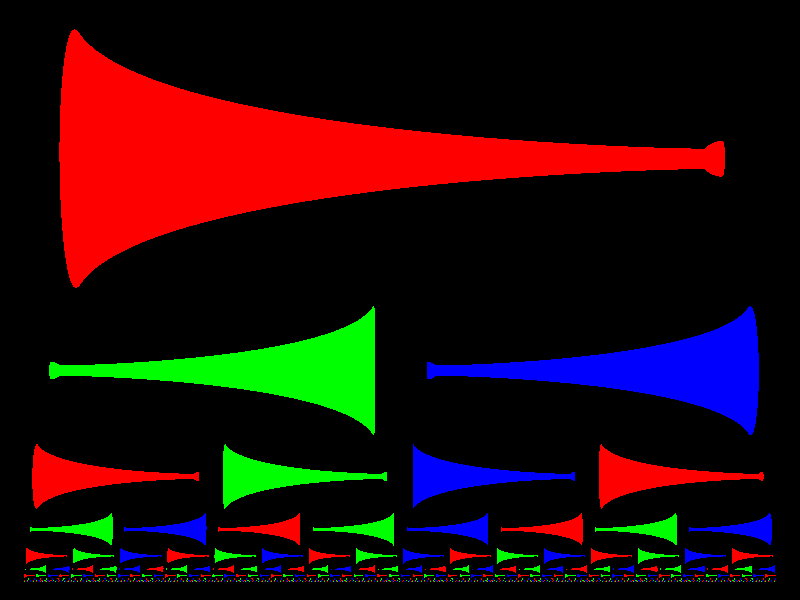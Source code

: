 camera {
  right 2*x
  location <0, 0, -10>
  look_at <0, 0, 0>
  angle 24
}

light_source { <-5, 20, -10>, color rgb 1 }
light_source { <5, 20, -10>, color rgb 1 }

// Vuvuzela, with mouthpiece around <2, 0, 0>, flare around <-2, 0, 0>, and max
// diameter around 1.
#declare Vuvuzela = lathe {
  bezier_spline
  24,
  // mouthpiece
  <0.001, 0.2>, <0.001, 0.2>, <0.06, 0.11>, <0.06, 0.1>,
  <0.06, 0.1>, <0.06, 0.09>, <0.07, 0.09>, <0.07, 0.1>,
  <0.07, 0.1>, <0.07, 0.15>, <0.05, 0.19>, <0.04, 0.2>,
  // rest of the vuvuzela
  <0.04, 0.2>, <0.04125, 0.6>, <0.1, 3.5>, <0.5, 3.9>,
  <0.5, 3.9>, <0.51, 3.91>, <0.51, 3.92>, <0.5, 3.92>,
  <0.5, 3.92>, <0.49, 3.92>, <0.1, 3.8>, <0.001, 3.8>
  sturm

  translate -2*y
  scale 0.9
  rotate 90*z
};

#declare VuvuzelaColors = array[3] {
  color rgb <1, 0, 0>,
  color rgb <0, 1, 0>,
  color rgb <0, 0, 1>,
};
#declare VuvuzelaColorCount = dimension_size(VuvuzelaColors, 1);

#declare VuvuzelaNumber = 0;
#for (Exponent, 0, 10)
  #declare ColumnCount = pow(2, Exponent);
  #for (Column, 0, ColumnCount - 1)
    object {
      Vuvuzela

      no_shadow

      texture {
        pigment {
          color VuvuzelaColors[mod(VuvuzelaNumber, VuvuzelaColorCount)]
        }
        finish {
          ambient 0.1
          phong 0.5 phong_size 40
        }
        normal {
          bozo 0.2
          scale 0.002
        }
      }

      rotate 180 * mod(Exponent, 2) * y
      translate <2, -0.5, 0>
      scale 1 / ColumnCount
      translate <-2 + 4 * Column / ColumnCount, -1 + 2 / ColumnCount, 0>
    }
    #declare VuvuzelaNumber = VuvuzelaNumber + 1;
  #end
#end

